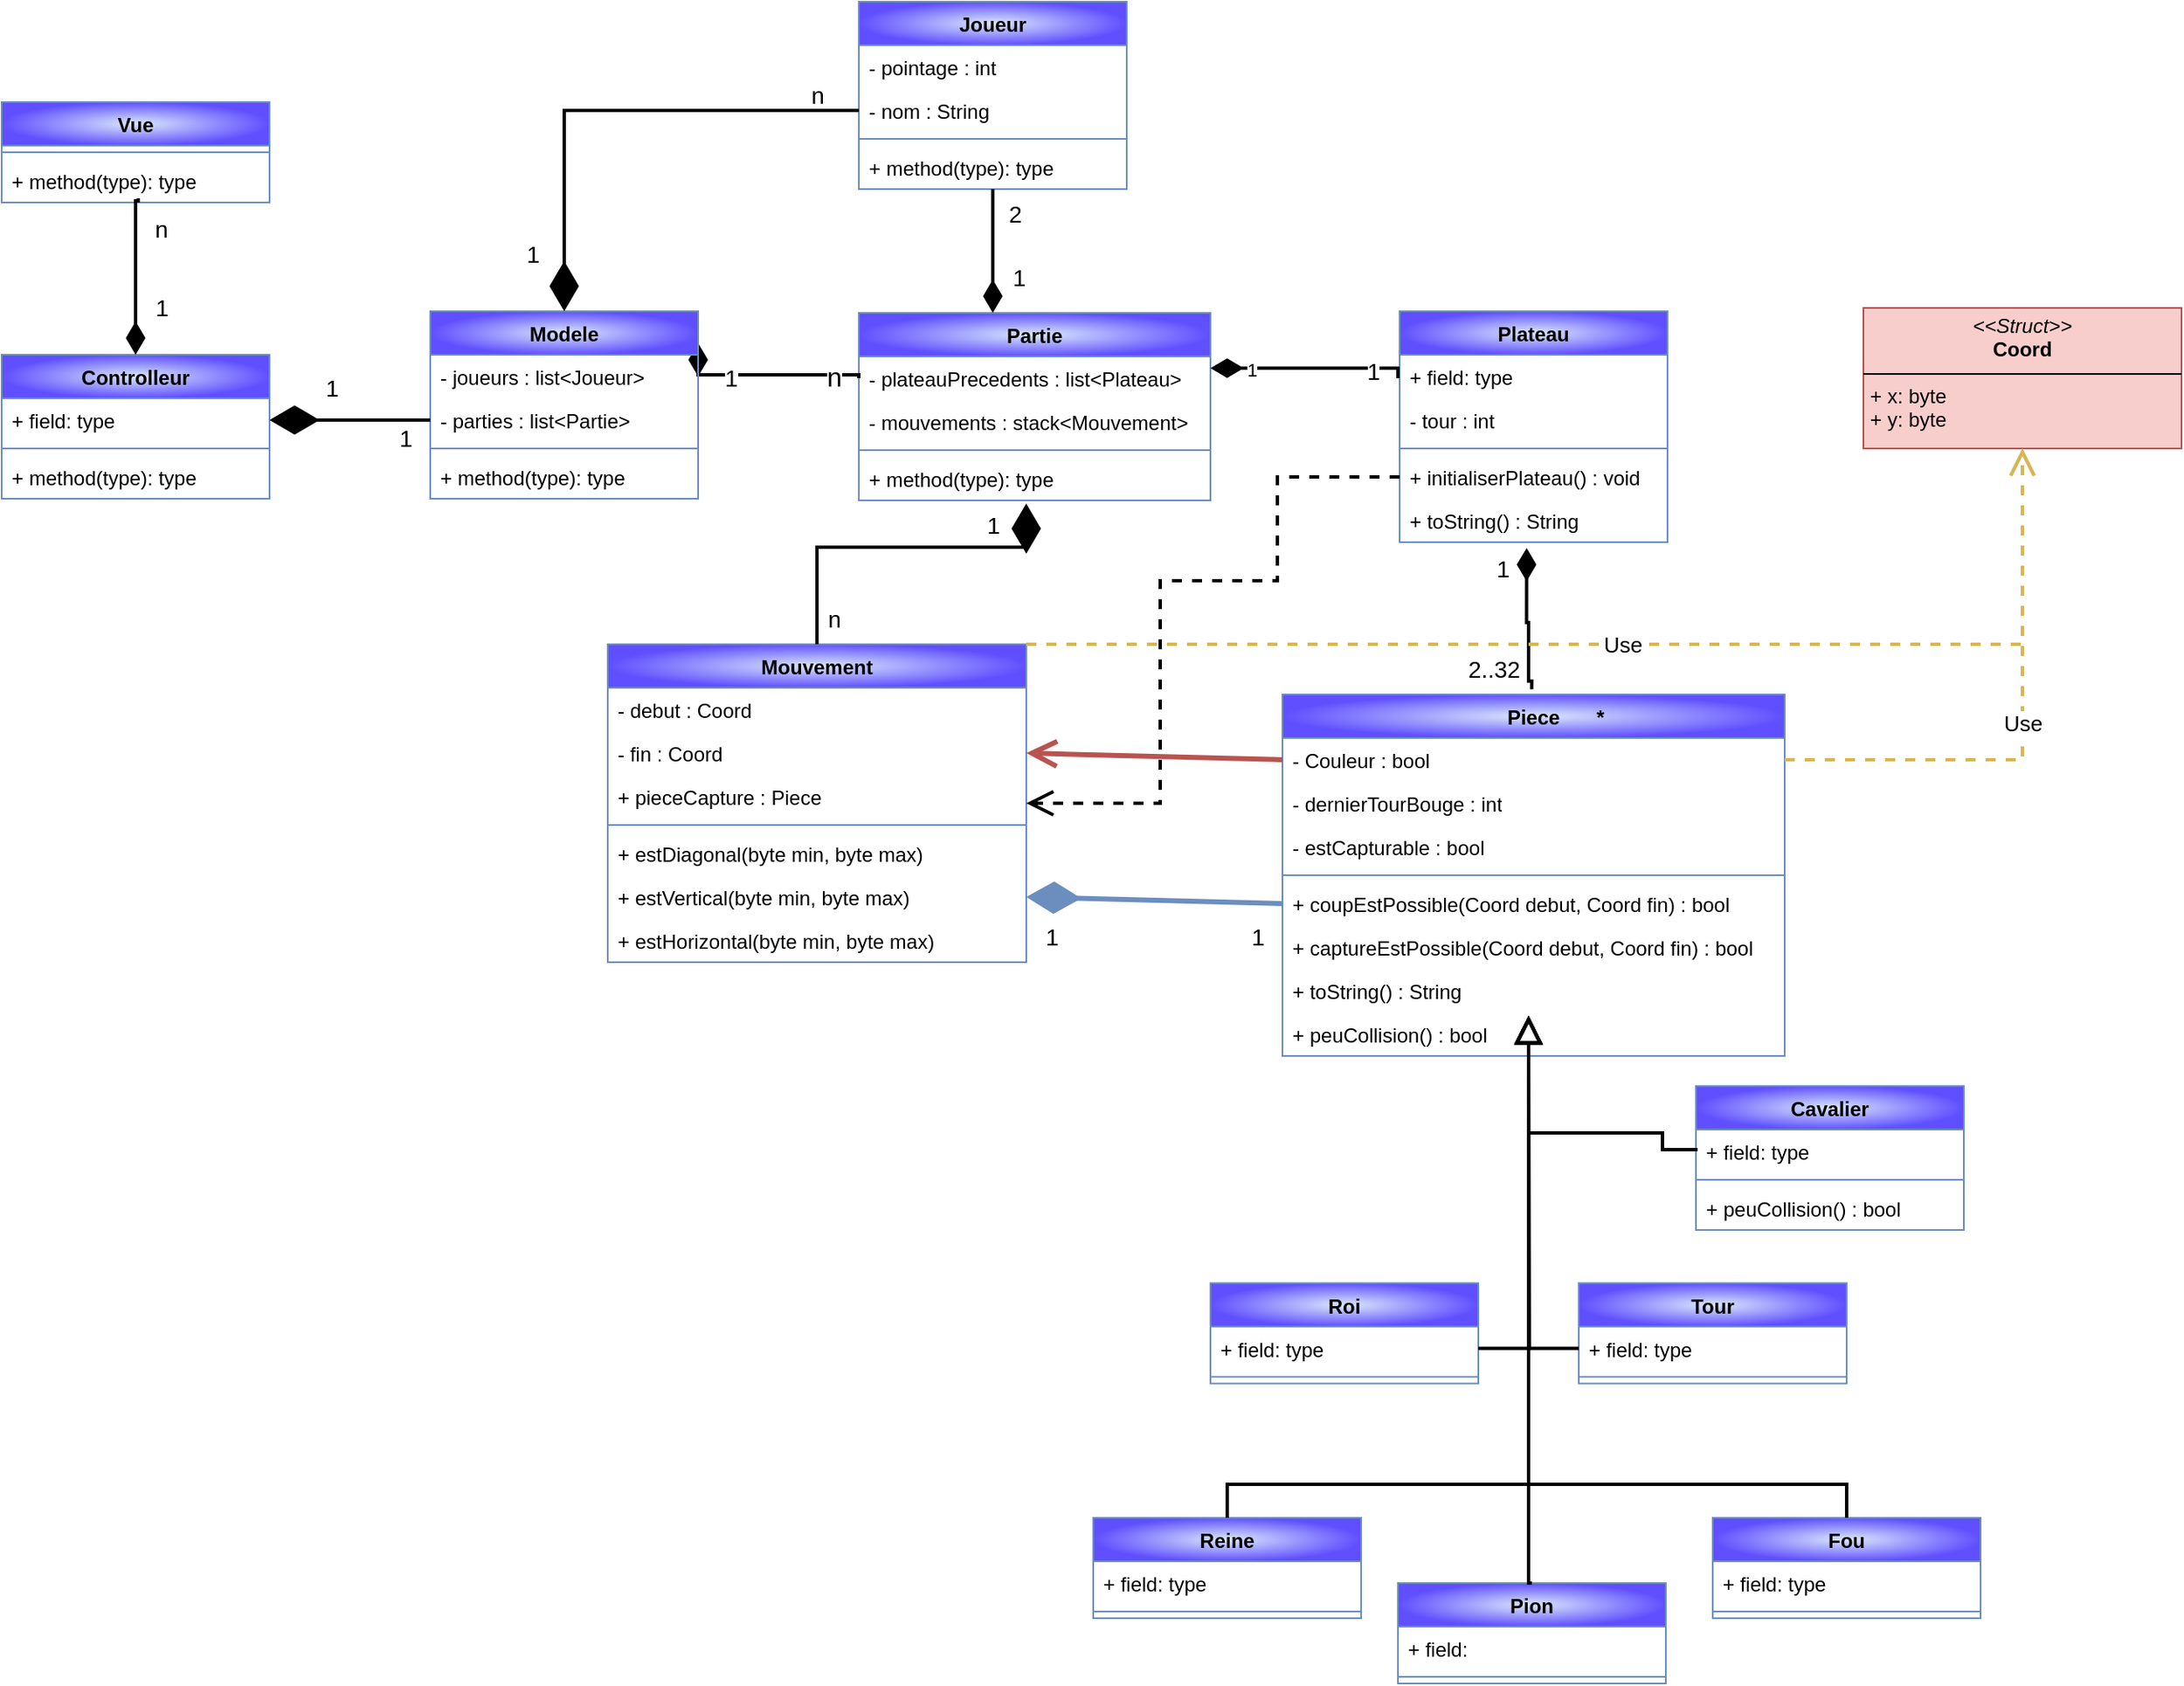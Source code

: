 <mxfile version="26.1.0">
  <diagram name="Page-1" id="B8b3jzBOygxcGpFMUJLk">
    <mxGraphModel dx="3002" dy="2370" grid="1" gridSize="10" guides="1" tooltips="1" connect="1" arrows="1" fold="1" page="1" pageScale="1" pageWidth="827" pageHeight="1169" math="0" shadow="0">
      <root>
        <mxCell id="0" />
        <mxCell id="1" parent="0" />
        <mxCell id="bfWHNd7wvh4aZTY_7lih-1" value="Controlleur" style="swimlane;fontStyle=1;align=center;verticalAlign=top;childLayout=stackLayout;horizontal=1;startSize=26;horizontalStack=0;resizeParent=1;resizeParentMax=0;resizeLast=0;collapsible=1;marginBottom=0;whiteSpace=wrap;html=1;fillColor=#dae8fc;strokeColor=#6c8ebf;fillStyle=auto;gradientColor=#604FFF;gradientDirection=radial;" parent="1" vertex="1">
          <mxGeometry x="-162" y="105" width="160" height="86" as="geometry" />
        </mxCell>
        <mxCell id="bfWHNd7wvh4aZTY_7lih-2" value="+ field: type" style="text;strokeColor=none;fillColor=none;align=left;verticalAlign=top;spacingLeft=4;spacingRight=4;overflow=hidden;rotatable=0;points=[[0,0.5],[1,0.5]];portConstraint=eastwest;whiteSpace=wrap;html=1;" parent="bfWHNd7wvh4aZTY_7lih-1" vertex="1">
          <mxGeometry y="26" width="160" height="26" as="geometry" />
        </mxCell>
        <mxCell id="bfWHNd7wvh4aZTY_7lih-3" value="" style="line;strokeWidth=1;fillColor=none;align=left;verticalAlign=middle;spacingTop=-1;spacingLeft=3;spacingRight=3;rotatable=0;labelPosition=right;points=[];portConstraint=eastwest;strokeColor=inherit;" parent="bfWHNd7wvh4aZTY_7lih-1" vertex="1">
          <mxGeometry y="52" width="160" height="8" as="geometry" />
        </mxCell>
        <mxCell id="bfWHNd7wvh4aZTY_7lih-4" value="+ method(type): type" style="text;strokeColor=none;fillColor=none;align=left;verticalAlign=top;spacingLeft=4;spacingRight=4;overflow=hidden;rotatable=0;points=[[0,0.5],[1,0.5]];portConstraint=eastwest;whiteSpace=wrap;html=1;" parent="bfWHNd7wvh4aZTY_7lih-1" vertex="1">
          <mxGeometry y="60" width="160" height="26" as="geometry" />
        </mxCell>
        <mxCell id="bfWHNd7wvh4aZTY_7lih-13" value="Partie" style="swimlane;fontStyle=1;align=center;verticalAlign=top;childLayout=stackLayout;horizontal=1;startSize=26;horizontalStack=0;resizeParent=1;resizeParentMax=0;resizeLast=0;collapsible=1;marginBottom=0;whiteSpace=wrap;html=1;fillColor=#dae8fc;strokeColor=#6c8ebf;fillStyle=auto;gradientColor=#604FFF;gradientDirection=radial;" parent="1" vertex="1">
          <mxGeometry x="350" y="80" width="210" height="112" as="geometry" />
        </mxCell>
        <mxCell id="bfWHNd7wvh4aZTY_7lih-14" value="- plateauPrecedents : list&amp;lt;Plateau&amp;gt;" style="text;strokeColor=none;fillColor=none;align=left;verticalAlign=top;spacingLeft=4;spacingRight=4;overflow=hidden;rotatable=0;points=[[0,0.5],[1,0.5]];portConstraint=eastwest;whiteSpace=wrap;html=1;" parent="bfWHNd7wvh4aZTY_7lih-13" vertex="1">
          <mxGeometry y="26" width="210" height="26" as="geometry" />
        </mxCell>
        <mxCell id="xC2eLMQZM-a3y8VEeQ4d-50" value="- mouvements : stack&amp;lt;Mouvement&amp;gt;" style="text;strokeColor=none;fillColor=none;align=left;verticalAlign=top;spacingLeft=4;spacingRight=4;overflow=hidden;rotatable=0;points=[[0,0.5],[1,0.5]];portConstraint=eastwest;whiteSpace=wrap;html=1;" vertex="1" parent="bfWHNd7wvh4aZTY_7lih-13">
          <mxGeometry y="52" width="210" height="26" as="geometry" />
        </mxCell>
        <mxCell id="bfWHNd7wvh4aZTY_7lih-15" value="" style="line;strokeWidth=1;fillColor=none;align=left;verticalAlign=middle;spacingTop=-1;spacingLeft=3;spacingRight=3;rotatable=0;labelPosition=right;points=[];portConstraint=eastwest;strokeColor=inherit;" parent="bfWHNd7wvh4aZTY_7lih-13" vertex="1">
          <mxGeometry y="78" width="210" height="8" as="geometry" />
        </mxCell>
        <mxCell id="bfWHNd7wvh4aZTY_7lih-16" value="+ method(type): type" style="text;strokeColor=none;fillColor=none;align=left;verticalAlign=top;spacingLeft=4;spacingRight=4;overflow=hidden;rotatable=0;points=[[0,0.5],[1,0.5]];portConstraint=eastwest;whiteSpace=wrap;html=1;" parent="bfWHNd7wvh4aZTY_7lih-13" vertex="1">
          <mxGeometry y="86" width="210" height="26" as="geometry" />
        </mxCell>
        <mxCell id="bfWHNd7wvh4aZTY_7lih-17" value="Plateau" style="swimlane;fontStyle=1;align=center;verticalAlign=top;childLayout=stackLayout;horizontal=1;startSize=26;horizontalStack=0;resizeParent=1;resizeParentMax=0;resizeLast=0;collapsible=1;marginBottom=0;whiteSpace=wrap;html=1;fillColor=#dae8fc;strokeColor=#6c8ebf;fillStyle=auto;gradientColor=#604FFF;gradientDirection=radial;" parent="1" vertex="1">
          <mxGeometry x="673" y="79" width="160" height="138" as="geometry">
            <mxRectangle x="673" y="79" width="80" height="30" as="alternateBounds" />
          </mxGeometry>
        </mxCell>
        <mxCell id="bfWHNd7wvh4aZTY_7lih-18" value="+ field: type" style="text;strokeColor=none;fillColor=none;align=left;verticalAlign=top;spacingLeft=4;spacingRight=4;overflow=hidden;rotatable=0;points=[[0,0.5],[1,0.5]];portConstraint=eastwest;whiteSpace=wrap;html=1;" parent="bfWHNd7wvh4aZTY_7lih-17" vertex="1">
          <mxGeometry y="26" width="160" height="26" as="geometry" />
        </mxCell>
        <mxCell id="xC2eLMQZM-a3y8VEeQ4d-21" value="- tour : int" style="text;strokeColor=none;fillColor=none;align=left;verticalAlign=top;spacingLeft=4;spacingRight=4;overflow=hidden;rotatable=0;points=[[0,0.5],[1,0.5]];portConstraint=eastwest;whiteSpace=wrap;html=1;" vertex="1" parent="bfWHNd7wvh4aZTY_7lih-17">
          <mxGeometry y="52" width="160" height="26" as="geometry" />
        </mxCell>
        <mxCell id="bfWHNd7wvh4aZTY_7lih-19" value="" style="line;strokeWidth=1;fillColor=none;align=left;verticalAlign=middle;spacingTop=-1;spacingLeft=3;spacingRight=3;rotatable=0;labelPosition=right;points=[];portConstraint=eastwest;strokeColor=inherit;" parent="bfWHNd7wvh4aZTY_7lih-17" vertex="1">
          <mxGeometry y="78" width="160" height="8" as="geometry" />
        </mxCell>
        <mxCell id="bfWHNd7wvh4aZTY_7lih-20" value="+ initialiserPlateau() : void" style="text;strokeColor=none;fillColor=none;align=left;verticalAlign=top;spacingLeft=4;spacingRight=4;overflow=hidden;rotatable=0;points=[[0,0.5],[1,0.5]];portConstraint=eastwest;whiteSpace=wrap;html=1;" parent="bfWHNd7wvh4aZTY_7lih-17" vertex="1">
          <mxGeometry y="86" width="160" height="26" as="geometry" />
        </mxCell>
        <mxCell id="xC2eLMQZM-a3y8VEeQ4d-18" value="+ toString() : String" style="text;strokeColor=none;fillColor=none;align=left;verticalAlign=top;spacingLeft=4;spacingRight=4;overflow=hidden;rotatable=0;points=[[0,0.5],[1,0.5]];portConstraint=eastwest;whiteSpace=wrap;html=1;" vertex="1" parent="bfWHNd7wvh4aZTY_7lih-17">
          <mxGeometry y="112" width="160" height="26" as="geometry" />
        </mxCell>
        <mxCell id="bfWHNd7wvh4aZTY_7lih-25" value="&lt;span style=&quot;white-space: pre;&quot;&gt;&#x9;&lt;/span&gt;Piece&lt;span style=&quot;white-space: pre;&quot;&gt;&#x9;&lt;/span&gt;*" style="swimlane;fontStyle=1;align=center;verticalAlign=top;childLayout=stackLayout;horizontal=1;startSize=26;horizontalStack=0;resizeParent=1;resizeParentMax=0;resizeLast=0;collapsible=1;marginBottom=0;whiteSpace=wrap;html=1;fillColor=#dae8fc;strokeColor=#6c8ebf;fillStyle=auto;gradientColor=#604FFF;gradientDirection=radial;" parent="1" vertex="1">
          <mxGeometry x="603" y="308" width="300" height="216" as="geometry">
            <mxRectangle x="602" y="308" width="130" height="30" as="alternateBounds" />
          </mxGeometry>
        </mxCell>
        <mxCell id="bfWHNd7wvh4aZTY_7lih-26" value="- Couleur : bool&amp;nbsp;" style="text;strokeColor=none;fillColor=none;align=left;verticalAlign=top;spacingLeft=4;spacingRight=4;overflow=hidden;rotatable=0;points=[[0,0.5],[1,0.5]];portConstraint=eastwest;whiteSpace=wrap;html=1;" parent="bfWHNd7wvh4aZTY_7lih-25" vertex="1">
          <mxGeometry y="26" width="300" height="26" as="geometry" />
        </mxCell>
        <mxCell id="xC2eLMQZM-a3y8VEeQ4d-40" value="- dernierTourBouge : int" style="text;strokeColor=none;fillColor=none;align=left;verticalAlign=top;spacingLeft=4;spacingRight=4;overflow=hidden;rotatable=0;points=[[0,0.5],[1,0.5]];portConstraint=eastwest;whiteSpace=wrap;html=1;" vertex="1" parent="bfWHNd7wvh4aZTY_7lih-25">
          <mxGeometry y="52" width="300" height="26" as="geometry" />
        </mxCell>
        <mxCell id="xC2eLMQZM-a3y8VEeQ4d-45" value="- estCapturable : bool" style="text;strokeColor=none;fillColor=none;align=left;verticalAlign=top;spacingLeft=4;spacingRight=4;overflow=hidden;rotatable=0;points=[[0,0.5],[1,0.5]];portConstraint=eastwest;whiteSpace=wrap;html=1;" vertex="1" parent="bfWHNd7wvh4aZTY_7lih-25">
          <mxGeometry y="78" width="300" height="26" as="geometry" />
        </mxCell>
        <mxCell id="bfWHNd7wvh4aZTY_7lih-27" value="" style="line;strokeWidth=1;fillColor=none;align=left;verticalAlign=middle;spacingTop=-1;spacingLeft=3;spacingRight=3;rotatable=0;labelPosition=right;points=[];portConstraint=eastwest;strokeColor=inherit;" parent="bfWHNd7wvh4aZTY_7lih-25" vertex="1">
          <mxGeometry y="104" width="300" height="8" as="geometry" />
        </mxCell>
        <mxCell id="bfWHNd7wvh4aZTY_7lih-28" value="+ coupEstPossible(Coord debut, Coord fin) : bool" style="text;strokeColor=none;fillColor=none;align=left;verticalAlign=top;spacingLeft=4;spacingRight=4;overflow=hidden;rotatable=0;points=[[0,0.5],[1,0.5]];portConstraint=eastwest;whiteSpace=wrap;html=1;" parent="bfWHNd7wvh4aZTY_7lih-25" vertex="1">
          <mxGeometry y="112" width="300" height="26" as="geometry" />
        </mxCell>
        <mxCell id="xC2eLMQZM-a3y8VEeQ4d-72" value="+ captureEstPossible(Coord debut, Coord fin) : bool" style="text;strokeColor=none;fillColor=none;align=left;verticalAlign=top;spacingLeft=4;spacingRight=4;overflow=hidden;rotatable=0;points=[[0,0.5],[1,0.5]];portConstraint=eastwest;whiteSpace=wrap;html=1;" vertex="1" parent="bfWHNd7wvh4aZTY_7lih-25">
          <mxGeometry y="138" width="300" height="26" as="geometry" />
        </mxCell>
        <mxCell id="xC2eLMQZM-a3y8VEeQ4d-19" value="+ toString() : String" style="text;strokeColor=none;fillColor=none;align=left;verticalAlign=top;spacingLeft=4;spacingRight=4;overflow=hidden;rotatable=0;points=[[0,0.5],[1,0.5]];portConstraint=eastwest;whiteSpace=wrap;html=1;" vertex="1" parent="bfWHNd7wvh4aZTY_7lih-25">
          <mxGeometry y="164" width="300" height="26" as="geometry" />
        </mxCell>
        <mxCell id="xC2eLMQZM-a3y8VEeQ4d-27" value="+ peuCollision() : bool" style="text;strokeColor=none;fillColor=none;align=left;verticalAlign=top;spacingLeft=4;spacingRight=4;overflow=hidden;rotatable=0;points=[[0,0.5],[1,0.5]];portConstraint=eastwest;whiteSpace=wrap;html=1;" vertex="1" parent="bfWHNd7wvh4aZTY_7lih-25">
          <mxGeometry y="190" width="300" height="26" as="geometry" />
        </mxCell>
        <mxCell id="bfWHNd7wvh4aZTY_7lih-29" value="1" style="endArrow=none;html=1;endSize=12;startArrow=diamondThin;startSize=14;startFill=1;edgeStyle=orthogonalEdgeStyle;align=left;verticalAlign=bottom;rounded=0;exitX=0.474;exitY=1.133;exitDx=0;exitDy=0;exitPerimeter=0;entryX=0.957;entryY=0.895;entryDx=0;entryDy=0;entryPerimeter=0;fontSize=14;strokeWidth=2;" parent="1" target="bfWHNd7wvh4aZTY_7lih-31" edge="1" source="xC2eLMQZM-a3y8VEeQ4d-18">
          <mxGeometry x="-0.459" y="-20" relative="1" as="geometry">
            <mxPoint x="750.4" y="215.86" as="sourcePoint" />
            <mxPoint x="751" y="333" as="targetPoint" />
            <Array as="points">
              <mxPoint x="748" y="265" />
              <mxPoint x="750" y="265" />
              <mxPoint x="750" y="300" />
              <mxPoint x="752" y="300" />
            </Array>
            <mxPoint as="offset" />
          </mxGeometry>
        </mxCell>
        <mxCell id="bfWHNd7wvh4aZTY_7lih-31" value="2..32" style="text;html=1;align=center;verticalAlign=middle;resizable=0;points=[];autosize=1;strokeColor=none;fillColor=none;fontSize=14;" parent="1" vertex="1">
          <mxGeometry x="704" y="278" width="50" height="30" as="geometry" />
        </mxCell>
        <mxCell id="bfWHNd7wvh4aZTY_7lih-36" value="Joueur" style="swimlane;fontStyle=1;align=center;verticalAlign=top;childLayout=stackLayout;horizontal=1;startSize=26;horizontalStack=0;resizeParent=1;resizeParentMax=0;resizeLast=0;collapsible=1;marginBottom=0;whiteSpace=wrap;html=1;fillColor=#dae8fc;strokeColor=#6c8ebf;fillStyle=auto;gradientColor=#604FFF;gradientDirection=radial;" parent="1" vertex="1">
          <mxGeometry x="350" y="-106" width="160" height="112" as="geometry" />
        </mxCell>
        <mxCell id="bfWHNd7wvh4aZTY_7lih-37" value="- pointage : int" style="text;strokeColor=none;fillColor=none;align=left;verticalAlign=top;spacingLeft=4;spacingRight=4;overflow=hidden;rotatable=0;points=[[0,0.5],[1,0.5]];portConstraint=eastwest;whiteSpace=wrap;html=1;" parent="bfWHNd7wvh4aZTY_7lih-36" vertex="1">
          <mxGeometry y="26" width="160" height="26" as="geometry" />
        </mxCell>
        <mxCell id="xC2eLMQZM-a3y8VEeQ4d-25" value="- nom : String" style="text;strokeColor=none;fillColor=none;align=left;verticalAlign=top;spacingLeft=4;spacingRight=4;overflow=hidden;rotatable=0;points=[[0,0.5],[1,0.5]];portConstraint=eastwest;whiteSpace=wrap;html=1;" vertex="1" parent="bfWHNd7wvh4aZTY_7lih-36">
          <mxGeometry y="52" width="160" height="26" as="geometry" />
        </mxCell>
        <mxCell id="bfWHNd7wvh4aZTY_7lih-38" value="" style="line;strokeWidth=1;fillColor=none;align=left;verticalAlign=middle;spacingTop=-1;spacingLeft=3;spacingRight=3;rotatable=0;labelPosition=right;points=[];portConstraint=eastwest;strokeColor=inherit;" parent="bfWHNd7wvh4aZTY_7lih-36" vertex="1">
          <mxGeometry y="78" width="160" height="8" as="geometry" />
        </mxCell>
        <mxCell id="bfWHNd7wvh4aZTY_7lih-39" value="+ method(type): type" style="text;strokeColor=none;fillColor=none;align=left;verticalAlign=top;spacingLeft=4;spacingRight=4;overflow=hidden;rotatable=0;points=[[0,0.5],[1,0.5]];portConstraint=eastwest;whiteSpace=wrap;html=1;" parent="bfWHNd7wvh4aZTY_7lih-36" vertex="1">
          <mxGeometry y="86" width="160" height="26" as="geometry" />
        </mxCell>
        <mxCell id="bfWHNd7wvh4aZTY_7lih-40" value="1" style="endArrow=none;html=1;endSize=12;startArrow=diamondThin;startSize=14;startFill=1;edgeStyle=orthogonalEdgeStyle;align=left;verticalAlign=bottom;rounded=0;strokeWidth=2;fontSize=14;" parent="1" source="bfWHNd7wvh4aZTY_7lih-13" target="bfWHNd7wvh4aZTY_7lih-39" edge="1">
          <mxGeometry x="-0.716" y="-10" relative="1" as="geometry">
            <mxPoint x="560" y="-14" as="sourcePoint" />
            <mxPoint x="561" y="100" as="targetPoint" />
            <Array as="points">
              <mxPoint x="430" y="67" />
              <mxPoint x="430" y="67" />
            </Array>
            <mxPoint as="offset" />
          </mxGeometry>
        </mxCell>
        <mxCell id="bfWHNd7wvh4aZTY_7lih-41" value="2" style="text;html=1;align=center;verticalAlign=middle;resizable=0;points=[];autosize=1;strokeColor=none;fillColor=none;fontSize=14;" parent="1" vertex="1">
          <mxGeometry x="428" y="6" width="30" height="30" as="geometry" />
        </mxCell>
        <mxCell id="bfWHNd7wvh4aZTY_7lih-42" value="1" style="endArrow=none;html=1;endSize=12;startArrow=diamondThin;startSize=14;startFill=1;edgeStyle=orthogonalEdgeStyle;align=left;verticalAlign=bottom;rounded=0;entryX=0;entryY=0.5;entryDx=0;entryDy=0;strokeWidth=2;" parent="1" source="bfWHNd7wvh4aZTY_7lih-14" target="bfWHNd7wvh4aZTY_7lih-18" edge="1">
          <mxGeometry x="-0.657" y="-10" relative="1" as="geometry">
            <mxPoint x="610" y="75" as="sourcePoint" />
            <mxPoint x="611" y="189" as="targetPoint" />
            <Array as="points">
              <mxPoint x="672" y="113" />
            </Array>
            <mxPoint as="offset" />
          </mxGeometry>
        </mxCell>
        <mxCell id="bfWHNd7wvh4aZTY_7lih-43" value="1" style="edgeLabel;html=1;align=center;verticalAlign=middle;resizable=0;points=[];fontSize=14;" parent="bfWHNd7wvh4aZTY_7lih-42" vertex="1" connectable="0">
          <mxGeometry x="0.644" y="-2" relative="1" as="geometry">
            <mxPoint as="offset" />
          </mxGeometry>
        </mxCell>
        <mxCell id="bfWHNd7wvh4aZTY_7lih-45" value="&lt;font style=&quot;font-size: 14px;&quot;&gt;1&lt;/font&gt;" style="endArrow=none;html=1;endSize=12;startArrow=diamondThin;startSize=14;startFill=1;edgeStyle=orthogonalEdgeStyle;align=left;verticalAlign=bottom;rounded=0;entryX=0;entryY=0.5;entryDx=0;entryDy=0;strokeWidth=2;exitX=1;exitY=0.5;exitDx=0;exitDy=0;" parent="1" source="xC2eLMQZM-a3y8VEeQ4d-29" target="bfWHNd7wvh4aZTY_7lih-14" edge="1">
          <mxGeometry x="-0.697" y="-13" relative="1" as="geometry">
            <mxPoint x="94" y="117" as="sourcePoint" />
            <mxPoint x="322" y="123" as="targetPoint" />
            <Array as="points">
              <mxPoint x="350" y="117" />
            </Array>
            <mxPoint as="offset" />
          </mxGeometry>
        </mxCell>
        <mxCell id="bfWHNd7wvh4aZTY_7lih-46" value="n" style="edgeLabel;html=1;align=center;verticalAlign=middle;resizable=0;points=[];fontSize=16;" parent="bfWHNd7wvh4aZTY_7lih-45" vertex="1" connectable="0">
          <mxGeometry x="0.644" y="-2" relative="1" as="geometry">
            <mxPoint y="-1" as="offset" />
          </mxGeometry>
        </mxCell>
        <mxCell id="bfWHNd7wvh4aZTY_7lih-49" value="Roi" style="swimlane;fontStyle=1;align=center;verticalAlign=top;childLayout=stackLayout;horizontal=1;startSize=26;horizontalStack=0;resizeParent=1;resizeParentMax=0;resizeLast=0;collapsible=1;marginBottom=0;whiteSpace=wrap;html=1;fillColor=#dae8fc;strokeColor=#6c8ebf;fillStyle=auto;gradientColor=#604FFF;gradientDirection=radial;" parent="1" vertex="1">
          <mxGeometry x="560" y="659.79" width="160" height="60" as="geometry" />
        </mxCell>
        <mxCell id="bfWHNd7wvh4aZTY_7lih-50" value="+ field: type" style="text;strokeColor=none;fillColor=none;align=left;verticalAlign=top;spacingLeft=4;spacingRight=4;overflow=hidden;rotatable=0;points=[[0,0.5],[1,0.5]];portConstraint=eastwest;whiteSpace=wrap;html=1;" parent="bfWHNd7wvh4aZTY_7lih-49" vertex="1">
          <mxGeometry y="26" width="160" height="26" as="geometry" />
        </mxCell>
        <mxCell id="bfWHNd7wvh4aZTY_7lih-51" value="" style="line;strokeWidth=1;fillColor=none;align=left;verticalAlign=middle;spacingTop=-1;spacingLeft=3;spacingRight=3;rotatable=0;labelPosition=right;points=[];portConstraint=eastwest;strokeColor=inherit;" parent="bfWHNd7wvh4aZTY_7lih-49" vertex="1">
          <mxGeometry y="52" width="160" height="8" as="geometry" />
        </mxCell>
        <mxCell id="bfWHNd7wvh4aZTY_7lih-53" value="Reine" style="swimlane;fontStyle=1;align=center;verticalAlign=top;childLayout=stackLayout;horizontal=1;startSize=26;horizontalStack=0;resizeParent=1;resizeParentMax=0;resizeLast=0;collapsible=1;marginBottom=0;whiteSpace=wrap;html=1;fillColor=#dae8fc;strokeColor=#6c8ebf;fillStyle=auto;gradientColor=#604FFF;gradientDirection=radial;" parent="1" vertex="1">
          <mxGeometry x="490" y="800" width="160" height="60" as="geometry" />
        </mxCell>
        <mxCell id="bfWHNd7wvh4aZTY_7lih-54" value="+ field: type" style="text;strokeColor=none;fillColor=none;align=left;verticalAlign=top;spacingLeft=4;spacingRight=4;overflow=hidden;rotatable=0;points=[[0,0.5],[1,0.5]];portConstraint=eastwest;whiteSpace=wrap;html=1;" parent="bfWHNd7wvh4aZTY_7lih-53" vertex="1">
          <mxGeometry y="26" width="160" height="26" as="geometry" />
        </mxCell>
        <mxCell id="bfWHNd7wvh4aZTY_7lih-55" value="" style="line;strokeWidth=1;fillColor=none;align=left;verticalAlign=middle;spacingTop=-1;spacingLeft=3;spacingRight=3;rotatable=0;labelPosition=right;points=[];portConstraint=eastwest;strokeColor=inherit;" parent="bfWHNd7wvh4aZTY_7lih-53" vertex="1">
          <mxGeometry y="52" width="160" height="8" as="geometry" />
        </mxCell>
        <mxCell id="bfWHNd7wvh4aZTY_7lih-57" value="Cavalier" style="swimlane;fontStyle=1;align=center;verticalAlign=top;childLayout=stackLayout;horizontal=1;startSize=26;horizontalStack=0;resizeParent=1;resizeParentMax=0;resizeLast=0;collapsible=1;marginBottom=0;whiteSpace=wrap;html=1;fillColor=#dae8fc;strokeColor=#6c8ebf;fillStyle=auto;gradientColor=#604FFF;gradientDirection=radial;" parent="1" vertex="1">
          <mxGeometry x="850" y="542" width="160" height="86" as="geometry" />
        </mxCell>
        <mxCell id="bfWHNd7wvh4aZTY_7lih-58" value="+ field: type" style="text;strokeColor=none;fillColor=none;align=left;verticalAlign=top;spacingLeft=4;spacingRight=4;overflow=hidden;rotatable=0;points=[[0,0.5],[1,0.5]];portConstraint=eastwest;whiteSpace=wrap;html=1;" parent="bfWHNd7wvh4aZTY_7lih-57" vertex="1">
          <mxGeometry y="26" width="160" height="26" as="geometry" />
        </mxCell>
        <mxCell id="bfWHNd7wvh4aZTY_7lih-59" value="" style="line;strokeWidth=1;fillColor=none;align=left;verticalAlign=middle;spacingTop=-1;spacingLeft=3;spacingRight=3;rotatable=0;labelPosition=right;points=[];portConstraint=eastwest;strokeColor=inherit;" parent="bfWHNd7wvh4aZTY_7lih-57" vertex="1">
          <mxGeometry y="52" width="160" height="8" as="geometry" />
        </mxCell>
        <mxCell id="xC2eLMQZM-a3y8VEeQ4d-22" value="+ peuCollision() : bool" style="text;strokeColor=none;fillColor=none;align=left;verticalAlign=top;spacingLeft=4;spacingRight=4;overflow=hidden;rotatable=0;points=[[0,0.5],[1,0.5]];portConstraint=eastwest;whiteSpace=wrap;html=1;" vertex="1" parent="bfWHNd7wvh4aZTY_7lih-57">
          <mxGeometry y="60" width="160" height="26" as="geometry" />
        </mxCell>
        <mxCell id="bfWHNd7wvh4aZTY_7lih-61" value="Fou" style="swimlane;fontStyle=1;align=center;verticalAlign=top;childLayout=stackLayout;horizontal=1;startSize=26;horizontalStack=0;resizeParent=1;resizeParentMax=0;resizeLast=0;collapsible=1;marginBottom=0;whiteSpace=wrap;html=1;fillColor=#dae8fc;strokeColor=#6c8ebf;fillStyle=auto;gradientColor=#604FFF;gradientDirection=radial;" parent="1" vertex="1">
          <mxGeometry x="860" y="800" width="160" height="60" as="geometry" />
        </mxCell>
        <mxCell id="bfWHNd7wvh4aZTY_7lih-62" value="+ field: type" style="text;strokeColor=none;fillColor=none;align=left;verticalAlign=top;spacingLeft=4;spacingRight=4;overflow=hidden;rotatable=0;points=[[0,0.5],[1,0.5]];portConstraint=eastwest;whiteSpace=wrap;html=1;" parent="bfWHNd7wvh4aZTY_7lih-61" vertex="1">
          <mxGeometry y="26" width="160" height="26" as="geometry" />
        </mxCell>
        <mxCell id="bfWHNd7wvh4aZTY_7lih-63" value="" style="line;strokeWidth=1;fillColor=none;align=left;verticalAlign=middle;spacingTop=-1;spacingLeft=3;spacingRight=3;rotatable=0;labelPosition=right;points=[];portConstraint=eastwest;strokeColor=inherit;" parent="bfWHNd7wvh4aZTY_7lih-61" vertex="1">
          <mxGeometry y="52" width="160" height="8" as="geometry" />
        </mxCell>
        <mxCell id="bfWHNd7wvh4aZTY_7lih-65" value="Pion" style="swimlane;fontStyle=1;align=center;verticalAlign=top;childLayout=stackLayout;horizontal=1;startSize=26;horizontalStack=0;resizeParent=1;resizeParentMax=0;resizeLast=0;collapsible=1;marginBottom=0;whiteSpace=wrap;html=1;fillColor=#dae8fc;strokeColor=#6c8ebf;fillStyle=auto;gradientColor=#604FFF;gradientDirection=radial;" parent="1" vertex="1">
          <mxGeometry x="672" y="839" width="160" height="60" as="geometry" />
        </mxCell>
        <mxCell id="bfWHNd7wvh4aZTY_7lih-66" value="+ field:" style="text;strokeColor=none;fillColor=none;align=left;verticalAlign=top;spacingLeft=4;spacingRight=4;overflow=hidden;rotatable=0;points=[[0,0.5],[1,0.5]];portConstraint=eastwest;whiteSpace=wrap;html=1;" parent="bfWHNd7wvh4aZTY_7lih-65" vertex="1">
          <mxGeometry y="26" width="160" height="26" as="geometry" />
        </mxCell>
        <mxCell id="bfWHNd7wvh4aZTY_7lih-67" value="" style="line;strokeWidth=1;fillColor=none;align=left;verticalAlign=middle;spacingTop=-1;spacingLeft=3;spacingRight=3;rotatable=0;labelPosition=right;points=[];portConstraint=eastwest;strokeColor=inherit;" parent="bfWHNd7wvh4aZTY_7lih-65" vertex="1">
          <mxGeometry y="52" width="160" height="8" as="geometry" />
        </mxCell>
        <mxCell id="bfWHNd7wvh4aZTY_7lih-69" value="Tour" style="swimlane;fontStyle=1;align=center;verticalAlign=top;childLayout=stackLayout;horizontal=1;startSize=26;horizontalStack=0;resizeParent=1;resizeParentMax=0;resizeLast=0;collapsible=1;marginBottom=0;whiteSpace=wrap;html=1;fillColor=#dae8fc;strokeColor=#6c8ebf;fillStyle=auto;gradientColor=#604FFF;gradientDirection=radial;" parent="1" vertex="1">
          <mxGeometry x="780" y="659.79" width="160" height="60" as="geometry" />
        </mxCell>
        <mxCell id="bfWHNd7wvh4aZTY_7lih-70" value="+ field: type" style="text;strokeColor=none;fillColor=none;align=left;verticalAlign=top;spacingLeft=4;spacingRight=4;overflow=hidden;rotatable=0;points=[[0,0.5],[1,0.5]];portConstraint=eastwest;whiteSpace=wrap;html=1;" parent="bfWHNd7wvh4aZTY_7lih-69" vertex="1">
          <mxGeometry y="26" width="160" height="26" as="geometry" />
        </mxCell>
        <mxCell id="bfWHNd7wvh4aZTY_7lih-71" value="" style="line;strokeWidth=1;fillColor=none;align=left;verticalAlign=middle;spacingTop=-1;spacingLeft=3;spacingRight=3;rotatable=0;labelPosition=right;points=[];portConstraint=eastwest;strokeColor=inherit;" parent="bfWHNd7wvh4aZTY_7lih-69" vertex="1">
          <mxGeometry y="52" width="160" height="8" as="geometry" />
        </mxCell>
        <mxCell id="bfWHNd7wvh4aZTY_7lih-76" value="" style="endArrow=block;endFill=0;endSize=12;html=1;rounded=0;exitX=0;exitY=0.5;exitDx=0;exitDy=0;edgeStyle=orthogonalEdgeStyle;strokeWidth=2;" parent="1" source="bfWHNd7wvh4aZTY_7lih-58" edge="1">
          <mxGeometry width="160" relative="1" as="geometry">
            <mxPoint x="1001" y="430" as="sourcePoint" />
            <mxPoint x="750" y="500" as="targetPoint" />
            <Array as="points">
              <mxPoint x="830" y="580" />
              <mxPoint x="830" y="570" />
              <mxPoint x="750" y="570" />
            </Array>
          </mxGeometry>
        </mxCell>
        <mxCell id="bfWHNd7wvh4aZTY_7lih-77" value="" style="endArrow=block;endFill=0;endSize=12;html=1;rounded=0;exitX=0.5;exitY=0;exitDx=0;exitDy=0;edgeStyle=orthogonalEdgeStyle;strokeWidth=2;" parent="1" source="bfWHNd7wvh4aZTY_7lih-53" edge="1">
          <mxGeometry width="160" relative="1" as="geometry">
            <mxPoint x="1002" y="896" as="sourcePoint" />
            <mxPoint x="750" y="500" as="targetPoint" />
            <Array as="points">
              <mxPoint x="570" y="780" />
              <mxPoint x="750" y="780" />
            </Array>
          </mxGeometry>
        </mxCell>
        <mxCell id="bfWHNd7wvh4aZTY_7lih-79" value="" style="endArrow=block;endFill=0;endSize=12;html=1;rounded=0;exitX=0.5;exitY=0;exitDx=0;exitDy=0;edgeStyle=orthogonalEdgeStyle;strokeWidth=2;" parent="1" source="bfWHNd7wvh4aZTY_7lih-65" edge="1">
          <mxGeometry width="160" relative="1" as="geometry">
            <mxPoint x="887" y="861" as="sourcePoint" />
            <mxPoint x="750" y="500" as="targetPoint" />
            <Array as="points">
              <mxPoint x="750" y="839" />
            </Array>
          </mxGeometry>
        </mxCell>
        <mxCell id="bfWHNd7wvh4aZTY_7lih-82" value="" style="endArrow=block;endFill=0;endSize=12;html=1;rounded=0;exitX=0.5;exitY=0;exitDx=0;exitDy=0;edgeStyle=orthogonalEdgeStyle;strokeWidth=2;" parent="1" source="bfWHNd7wvh4aZTY_7lih-61" edge="1">
          <mxGeometry width="160" relative="1" as="geometry">
            <mxPoint x="964" y="860" as="sourcePoint" />
            <mxPoint x="750" y="500" as="targetPoint" />
            <Array as="points">
              <mxPoint x="938" y="780" />
              <mxPoint x="750" y="780" />
              <mxPoint x="750" y="503" />
            </Array>
          </mxGeometry>
        </mxCell>
        <mxCell id="bfWHNd7wvh4aZTY_7lih-87" value="Vue" style="swimlane;fontStyle=1;align=center;verticalAlign=top;childLayout=stackLayout;horizontal=1;startSize=26;horizontalStack=0;resizeParent=1;resizeParentMax=0;resizeLast=0;collapsible=1;marginBottom=0;whiteSpace=wrap;html=1;fillColor=#dae8fc;strokeColor=#6c8ebf;fillStyle=auto;gradientColor=#604FFF;gradientDirection=radial;" parent="1" vertex="1">
          <mxGeometry x="-162" y="-46" width="160" height="60" as="geometry" />
        </mxCell>
        <mxCell id="bfWHNd7wvh4aZTY_7lih-89" value="" style="line;strokeWidth=1;fillColor=none;align=left;verticalAlign=middle;spacingTop=-1;spacingLeft=3;spacingRight=3;rotatable=0;labelPosition=right;points=[];portConstraint=eastwest;strokeColor=inherit;" parent="bfWHNd7wvh4aZTY_7lih-87" vertex="1">
          <mxGeometry y="26" width="160" height="8" as="geometry" />
        </mxCell>
        <mxCell id="bfWHNd7wvh4aZTY_7lih-90" value="+ method(type): type" style="text;strokeColor=none;fillColor=none;align=left;verticalAlign=top;spacingLeft=4;spacingRight=4;overflow=hidden;rotatable=0;points=[[0,0.5],[1,0.5]];portConstraint=eastwest;whiteSpace=wrap;html=1;" parent="bfWHNd7wvh4aZTY_7lih-87" vertex="1">
          <mxGeometry y="34" width="160" height="26" as="geometry" />
        </mxCell>
        <mxCell id="bfWHNd7wvh4aZTY_7lih-91" value="1" style="endArrow=none;html=1;endSize=12;startArrow=diamondThin;startSize=14;startFill=1;edgeStyle=orthogonalEdgeStyle;align=left;verticalAlign=bottom;rounded=0;entryX=0.51;entryY=0.904;entryDx=0;entryDy=0;exitX=0.5;exitY=0;exitDx=0;exitDy=0;entryPerimeter=0;strokeWidth=2;fontSize=14;" parent="1" source="bfWHNd7wvh4aZTY_7lih-1" target="bfWHNd7wvh4aZTY_7lih-90" edge="1">
          <mxGeometry x="-0.632" y="-10" relative="1" as="geometry">
            <mxPoint x="-52" y="50" as="sourcePoint" />
            <mxPoint x="78" y="52" as="targetPoint" />
            <Array as="points">
              <mxPoint x="-82" y="13" />
              <mxPoint x="-80" y="13" />
            </Array>
            <mxPoint as="offset" />
          </mxGeometry>
        </mxCell>
        <mxCell id="bfWHNd7wvh4aZTY_7lih-92" value="n" style="edgeLabel;html=1;align=center;verticalAlign=middle;resizable=0;points=[];fontSize=14;" parent="bfWHNd7wvh4aZTY_7lih-91" vertex="1" connectable="0">
          <mxGeometry x="0.644" y="-2" relative="1" as="geometry">
            <mxPoint x="13" y="3" as="offset" />
          </mxGeometry>
        </mxCell>
        <mxCell id="xC2eLMQZM-a3y8VEeQ4d-1" value="&lt;p style=&quot;margin:0px;margin-top:4px;text-align:center;&quot;&gt;&lt;i&gt;&amp;lt;&amp;lt;Struct&amp;gt;&amp;gt;&lt;/i&gt;&lt;br&gt;&lt;b&gt;Coord&lt;/b&gt;&lt;/p&gt;&lt;hr size=&quot;1&quot; style=&quot;border-style:solid;&quot;&gt;&lt;p style=&quot;margin:0px;margin-left:4px;&quot;&gt;+ x: byte&lt;br&gt;+ y: byte&lt;/p&gt;" style="verticalAlign=top;align=left;overflow=fill;html=1;whiteSpace=wrap;fillColor=#f8cecc;strokeColor=#b85450;" vertex="1" parent="1">
          <mxGeometry x="950" y="77" width="190" height="84" as="geometry" />
        </mxCell>
        <mxCell id="xC2eLMQZM-a3y8VEeQ4d-3" value="Use" style="endArrow=open;endSize=12;dashed=1;html=1;rounded=0;exitX=1;exitY=0.5;exitDx=0;exitDy=0;entryX=0.5;entryY=1;entryDx=0;entryDy=0;edgeStyle=orthogonalEdgeStyle;strokeWidth=2;fillColor=#fff2cc;strokeColor=#d6b656;fontSize=13;" edge="1" parent="1" source="bfWHNd7wvh4aZTY_7lih-26" target="xC2eLMQZM-a3y8VEeQ4d-1">
          <mxGeometry width="160" relative="1" as="geometry">
            <mxPoint x="1000" y="330" as="sourcePoint" />
            <mxPoint x="1118" y="330" as="targetPoint" />
          </mxGeometry>
        </mxCell>
        <mxCell id="xC2eLMQZM-a3y8VEeQ4d-14" value="" style="endArrow=block;endFill=0;endSize=12;html=1;rounded=0;exitX=1;exitY=0.5;exitDx=0;exitDy=0;strokeWidth=2;edgeStyle=orthogonalEdgeStyle;" edge="1" parent="1" source="bfWHNd7wvh4aZTY_7lih-50">
          <mxGeometry width="160" relative="1" as="geometry">
            <mxPoint x="412" y="624" as="sourcePoint" />
            <mxPoint x="750" y="500" as="targetPoint" />
          </mxGeometry>
        </mxCell>
        <mxCell id="xC2eLMQZM-a3y8VEeQ4d-16" value="" style="endArrow=block;endFill=0;endSize=12;html=1;rounded=0;exitX=0;exitY=0.5;exitDx=0;exitDy=0;edgeStyle=orthogonalEdgeStyle;strokeWidth=2;" edge="1" parent="1" source="bfWHNd7wvh4aZTY_7lih-70">
          <mxGeometry width="160" relative="1" as="geometry">
            <mxPoint x="267.53" y="952" as="sourcePoint" />
            <mxPoint x="750" y="500" as="targetPoint" />
            <Array as="points">
              <mxPoint x="750" y="699" />
              <mxPoint x="750" y="500" />
            </Array>
          </mxGeometry>
        </mxCell>
        <mxCell id="xC2eLMQZM-a3y8VEeQ4d-28" value="Modele" style="swimlane;fontStyle=1;align=center;verticalAlign=top;childLayout=stackLayout;horizontal=1;startSize=26;horizontalStack=0;resizeParent=1;resizeParentMax=0;resizeLast=0;collapsible=1;marginBottom=0;whiteSpace=wrap;html=1;fillColor=#dae8fc;strokeColor=#6c8ebf;fillStyle=auto;gradientColor=#604FFF;gradientDirection=radial;" vertex="1" parent="1">
          <mxGeometry x="94" y="79" width="160" height="112" as="geometry" />
        </mxCell>
        <mxCell id="xC2eLMQZM-a3y8VEeQ4d-29" value="- joueurs : list&amp;lt;Joueur&amp;gt;" style="text;strokeColor=none;fillColor=none;align=left;verticalAlign=top;spacingLeft=4;spacingRight=4;overflow=hidden;rotatable=0;points=[[0,0.5],[1,0.5]];portConstraint=eastwest;whiteSpace=wrap;html=1;" vertex="1" parent="xC2eLMQZM-a3y8VEeQ4d-28">
          <mxGeometry y="26" width="160" height="26" as="geometry" />
        </mxCell>
        <mxCell id="xC2eLMQZM-a3y8VEeQ4d-33" value="- parties : list&amp;lt;Partie&amp;gt;" style="text;strokeColor=none;fillColor=none;align=left;verticalAlign=top;spacingLeft=4;spacingRight=4;overflow=hidden;rotatable=0;points=[[0,0.5],[1,0.5]];portConstraint=eastwest;whiteSpace=wrap;html=1;" vertex="1" parent="xC2eLMQZM-a3y8VEeQ4d-28">
          <mxGeometry y="52" width="160" height="26" as="geometry" />
        </mxCell>
        <mxCell id="xC2eLMQZM-a3y8VEeQ4d-31" value="" style="line;strokeWidth=1;fillColor=none;align=left;verticalAlign=middle;spacingTop=-1;spacingLeft=3;spacingRight=3;rotatable=0;labelPosition=right;points=[];portConstraint=eastwest;strokeColor=inherit;" vertex="1" parent="xC2eLMQZM-a3y8VEeQ4d-28">
          <mxGeometry y="78" width="160" height="8" as="geometry" />
        </mxCell>
        <mxCell id="xC2eLMQZM-a3y8VEeQ4d-32" value="+ method(type): type" style="text;strokeColor=none;fillColor=none;align=left;verticalAlign=top;spacingLeft=4;spacingRight=4;overflow=hidden;rotatable=0;points=[[0,0.5],[1,0.5]];portConstraint=eastwest;whiteSpace=wrap;html=1;" vertex="1" parent="xC2eLMQZM-a3y8VEeQ4d-28">
          <mxGeometry y="86" width="160" height="26" as="geometry" />
        </mxCell>
        <mxCell id="xC2eLMQZM-a3y8VEeQ4d-34" value="" style="endArrow=diamondThin;endFill=1;endSize=24;html=1;rounded=0;strokeWidth=2;entryX=1;entryY=0.5;entryDx=0;entryDy=0;exitX=0;exitY=0.5;exitDx=0;exitDy=0;edgeStyle=orthogonalEdgeStyle;" edge="1" parent="1" source="xC2eLMQZM-a3y8VEeQ4d-33" target="bfWHNd7wvh4aZTY_7lih-2">
          <mxGeometry width="160" relative="1" as="geometry">
            <mxPoint x="79" y="244" as="sourcePoint" />
            <mxPoint x="-15.0" y="175" as="targetPoint" />
          </mxGeometry>
        </mxCell>
        <mxCell id="xC2eLMQZM-a3y8VEeQ4d-37" value="1" style="text;html=1;align=center;verticalAlign=middle;resizable=0;points=[];autosize=1;strokeColor=none;fillColor=none;fontSize=14;" vertex="1" parent="1">
          <mxGeometry x="64" y="140" width="30" height="30" as="geometry" />
        </mxCell>
        <mxCell id="xC2eLMQZM-a3y8VEeQ4d-39" value="1" style="text;html=1;align=center;verticalAlign=middle;resizable=0;points=[];autosize=1;strokeColor=none;fillColor=none;fontSize=14;" vertex="1" parent="1">
          <mxGeometry x="20" y="110" width="30" height="30" as="geometry" />
        </mxCell>
        <mxCell id="xC2eLMQZM-a3y8VEeQ4d-41" value="" style="endArrow=diamondThin;endFill=1;endSize=24;html=1;rounded=0;entryX=0.5;entryY=0;entryDx=0;entryDy=0;exitX=0;exitY=0.5;exitDx=0;exitDy=0;edgeStyle=orthogonalEdgeStyle;strokeWidth=2;" edge="1" parent="1" source="xC2eLMQZM-a3y8VEeQ4d-25" target="xC2eLMQZM-a3y8VEeQ4d-28">
          <mxGeometry width="160" relative="1" as="geometry">
            <mxPoint x="80" y="330" as="sourcePoint" />
            <mxPoint x="240" y="330" as="targetPoint" />
          </mxGeometry>
        </mxCell>
        <mxCell id="xC2eLMQZM-a3y8VEeQ4d-42" value="n" style="text;html=1;align=center;verticalAlign=middle;resizable=0;points=[];autosize=1;strokeColor=none;fillColor=none;fontSize=14;" vertex="1" parent="1">
          <mxGeometry x="310" y="-65" width="30" height="30" as="geometry" />
        </mxCell>
        <mxCell id="xC2eLMQZM-a3y8VEeQ4d-43" value="1" style="text;html=1;align=center;verticalAlign=middle;resizable=0;points=[];autosize=1;strokeColor=none;fillColor=none;fontSize=14;" vertex="1" parent="1">
          <mxGeometry x="140" y="30" width="30" height="30" as="geometry" />
        </mxCell>
        <mxCell id="xC2eLMQZM-a3y8VEeQ4d-60" value="Mouvement" style="swimlane;fontStyle=1;align=center;verticalAlign=top;childLayout=stackLayout;horizontal=1;startSize=26;horizontalStack=0;resizeParent=1;resizeParentMax=0;resizeLast=0;collapsible=1;marginBottom=0;whiteSpace=wrap;html=1;fillColor=#dae8fc;strokeColor=#6c8ebf;fillStyle=auto;gradientColor=#604FFF;gradientDirection=radial;" vertex="1" parent="1">
          <mxGeometry x="200" y="278" width="250" height="190" as="geometry">
            <mxRectangle x="673" y="79" width="80" height="30" as="alternateBounds" />
          </mxGeometry>
        </mxCell>
        <mxCell id="xC2eLMQZM-a3y8VEeQ4d-61" value="- debut : Coord" style="text;strokeColor=none;fillColor=none;align=left;verticalAlign=top;spacingLeft=4;spacingRight=4;overflow=hidden;rotatable=0;points=[[0,0.5],[1,0.5]];portConstraint=eastwest;whiteSpace=wrap;html=1;" vertex="1" parent="xC2eLMQZM-a3y8VEeQ4d-60">
          <mxGeometry y="26" width="250" height="26" as="geometry" />
        </mxCell>
        <mxCell id="xC2eLMQZM-a3y8VEeQ4d-62" value="- fin : Coord" style="text;strokeColor=none;fillColor=none;align=left;verticalAlign=top;spacingLeft=4;spacingRight=4;overflow=hidden;rotatable=0;points=[[0,0.5],[1,0.5]];portConstraint=eastwest;whiteSpace=wrap;html=1;" vertex="1" parent="xC2eLMQZM-a3y8VEeQ4d-60">
          <mxGeometry y="52" width="250" height="26" as="geometry" />
        </mxCell>
        <mxCell id="xC2eLMQZM-a3y8VEeQ4d-73" value="+ pieceCapture : Piece" style="text;strokeColor=none;fillColor=none;align=left;verticalAlign=top;spacingLeft=4;spacingRight=4;overflow=hidden;rotatable=0;points=[[0,0.5],[1,0.5]];portConstraint=eastwest;whiteSpace=wrap;html=1;" vertex="1" parent="xC2eLMQZM-a3y8VEeQ4d-60">
          <mxGeometry y="78" width="250" height="26" as="geometry" />
        </mxCell>
        <mxCell id="xC2eLMQZM-a3y8VEeQ4d-63" value="" style="line;strokeWidth=1;fillColor=none;align=left;verticalAlign=middle;spacingTop=-1;spacingLeft=3;spacingRight=3;rotatable=0;labelPosition=right;points=[];portConstraint=eastwest;strokeColor=inherit;" vertex="1" parent="xC2eLMQZM-a3y8VEeQ4d-60">
          <mxGeometry y="104" width="250" height="8" as="geometry" />
        </mxCell>
        <mxCell id="xC2eLMQZM-a3y8VEeQ4d-64" value="+ estDiagonal(byte min, byte max)" style="text;strokeColor=none;fillColor=none;align=left;verticalAlign=top;spacingLeft=4;spacingRight=4;overflow=hidden;rotatable=0;points=[[0,0.5],[1,0.5]];portConstraint=eastwest;whiteSpace=wrap;html=1;" vertex="1" parent="xC2eLMQZM-a3y8VEeQ4d-60">
          <mxGeometry y="112" width="250" height="26" as="geometry" />
        </mxCell>
        <mxCell id="xC2eLMQZM-a3y8VEeQ4d-65" value="+ estVertical(byte min, byte max)" style="text;strokeColor=none;fillColor=none;align=left;verticalAlign=top;spacingLeft=4;spacingRight=4;overflow=hidden;rotatable=0;points=[[0,0.5],[1,0.5]];portConstraint=eastwest;whiteSpace=wrap;html=1;" vertex="1" parent="xC2eLMQZM-a3y8VEeQ4d-60">
          <mxGeometry y="138" width="250" height="26" as="geometry" />
        </mxCell>
        <mxCell id="xC2eLMQZM-a3y8VEeQ4d-66" value="+ estHorizontal(byte min, byte max)" style="text;strokeColor=none;fillColor=none;align=left;verticalAlign=top;spacingLeft=4;spacingRight=4;overflow=hidden;rotatable=0;points=[[0,0.5],[1,0.5]];portConstraint=eastwest;whiteSpace=wrap;html=1;" vertex="1" parent="xC2eLMQZM-a3y8VEeQ4d-60">
          <mxGeometry y="164" width="250" height="26" as="geometry" />
        </mxCell>
        <mxCell id="xC2eLMQZM-a3y8VEeQ4d-67" value="" style="endArrow=diamondThin;endFill=1;endSize=24;html=1;rounded=0;entryX=0.476;entryY=1.072;entryDx=0;entryDy=0;entryPerimeter=0;exitX=0.5;exitY=0;exitDx=0;exitDy=0;fontSize=14;strokeWidth=2;edgeStyle=orthogonalEdgeStyle;" edge="1" parent="1" source="xC2eLMQZM-a3y8VEeQ4d-60" target="bfWHNd7wvh4aZTY_7lih-16">
          <mxGeometry width="160" relative="1" as="geometry">
            <mxPoint x="130" y="260" as="sourcePoint" />
            <mxPoint x="290" y="260" as="targetPoint" />
            <Array as="points">
              <mxPoint x="325" y="220" />
              <mxPoint x="450" y="220" />
            </Array>
          </mxGeometry>
        </mxCell>
        <mxCell id="xC2eLMQZM-a3y8VEeQ4d-68" value="1" style="text;html=1;align=center;verticalAlign=middle;resizable=0;points=[];autosize=1;strokeColor=none;fillColor=none;fontSize=14;" vertex="1" parent="1">
          <mxGeometry x="415" y="192" width="30" height="30" as="geometry" />
        </mxCell>
        <mxCell id="xC2eLMQZM-a3y8VEeQ4d-69" value="n" style="text;html=1;align=center;verticalAlign=middle;resizable=0;points=[];autosize=1;strokeColor=none;fillColor=none;fontSize=14;" vertex="1" parent="1">
          <mxGeometry x="320" y="248" width="30" height="30" as="geometry" />
        </mxCell>
        <mxCell id="xC2eLMQZM-a3y8VEeQ4d-70" value="" style="endArrow=open;endFill=1;endSize=12;html=1;rounded=0;entryX=1;entryY=0.5;entryDx=0;entryDy=0;exitX=0;exitY=0.5;exitDx=0;exitDy=0;fillColor=#f8cecc;strokeColor=#b85450;strokeWidth=3;" edge="1" parent="1" source="bfWHNd7wvh4aZTY_7lih-26" target="xC2eLMQZM-a3y8VEeQ4d-62">
          <mxGeometry width="160" relative="1" as="geometry">
            <mxPoint x="375" y="560" as="sourcePoint" />
            <mxPoint x="535" y="560" as="targetPoint" />
          </mxGeometry>
        </mxCell>
        <mxCell id="xC2eLMQZM-a3y8VEeQ4d-71" value="" style="endArrow=open;endFill=1;endSize=12;html=1;rounded=0;exitX=0;exitY=0.5;exitDx=0;exitDy=0;edgeStyle=orthogonalEdgeStyle;elbow=vertical;strokeWidth=2;dashed=1;" edge="1" parent="1" source="bfWHNd7wvh4aZTY_7lih-20" target="xC2eLMQZM-a3y8VEeQ4d-60">
          <mxGeometry width="160" relative="1" as="geometry">
            <mxPoint x="613" y="409" as="sourcePoint" />
            <mxPoint x="585" y="409" as="targetPoint" />
            <Array as="points">
              <mxPoint x="600" y="178" />
              <mxPoint x="600" y="240" />
              <mxPoint x="530" y="240" />
            </Array>
          </mxGeometry>
        </mxCell>
        <mxCell id="xC2eLMQZM-a3y8VEeQ4d-74" value="" style="endArrow=diamondThin;endFill=1;endSize=24;html=1;rounded=0;entryX=1;entryY=0.5;entryDx=0;entryDy=0;exitX=0;exitY=0.5;exitDx=0;exitDy=0;fillColor=#dae8fc;strokeColor=#6c8ebf;strokeWidth=3;" edge="1" parent="1" source="bfWHNd7wvh4aZTY_7lih-28" target="xC2eLMQZM-a3y8VEeQ4d-65">
          <mxGeometry width="160" relative="1" as="geometry">
            <mxPoint x="360" y="510" as="sourcePoint" />
            <mxPoint x="520" y="510" as="targetPoint" />
          </mxGeometry>
        </mxCell>
        <mxCell id="xC2eLMQZM-a3y8VEeQ4d-75" value="1" style="text;html=1;align=center;verticalAlign=middle;resizable=0;points=[];autosize=1;strokeColor=none;fillColor=none;fontSize=14;" vertex="1" parent="1">
          <mxGeometry x="450" y="438" width="30" height="30" as="geometry" />
        </mxCell>
        <mxCell id="xC2eLMQZM-a3y8VEeQ4d-76" value="1" style="text;html=1;align=center;verticalAlign=middle;resizable=0;points=[];autosize=1;strokeColor=none;fillColor=none;fontSize=14;" vertex="1" parent="1">
          <mxGeometry x="573" y="438" width="30" height="30" as="geometry" />
        </mxCell>
        <mxCell id="xC2eLMQZM-a3y8VEeQ4d-77" value="Use" style="endArrow=open;endSize=12;dashed=1;html=1;rounded=0;exitX=1;exitY=0;exitDx=0;exitDy=0;entryX=0.5;entryY=1;entryDx=0;entryDy=0;edgeStyle=orthogonalEdgeStyle;strokeWidth=2;fillColor=#fff2cc;strokeColor=#d6b656;fontSize=13;" edge="1" parent="1" source="xC2eLMQZM-a3y8VEeQ4d-60" target="xC2eLMQZM-a3y8VEeQ4d-1">
          <mxGeometry width="160" relative="1" as="geometry">
            <mxPoint x="980" y="437.53" as="sourcePoint" />
            <mxPoint x="1122" y="251.53" as="targetPoint" />
            <Array as="points">
              <mxPoint x="1045" y="278" />
            </Array>
          </mxGeometry>
        </mxCell>
      </root>
    </mxGraphModel>
  </diagram>
</mxfile>
